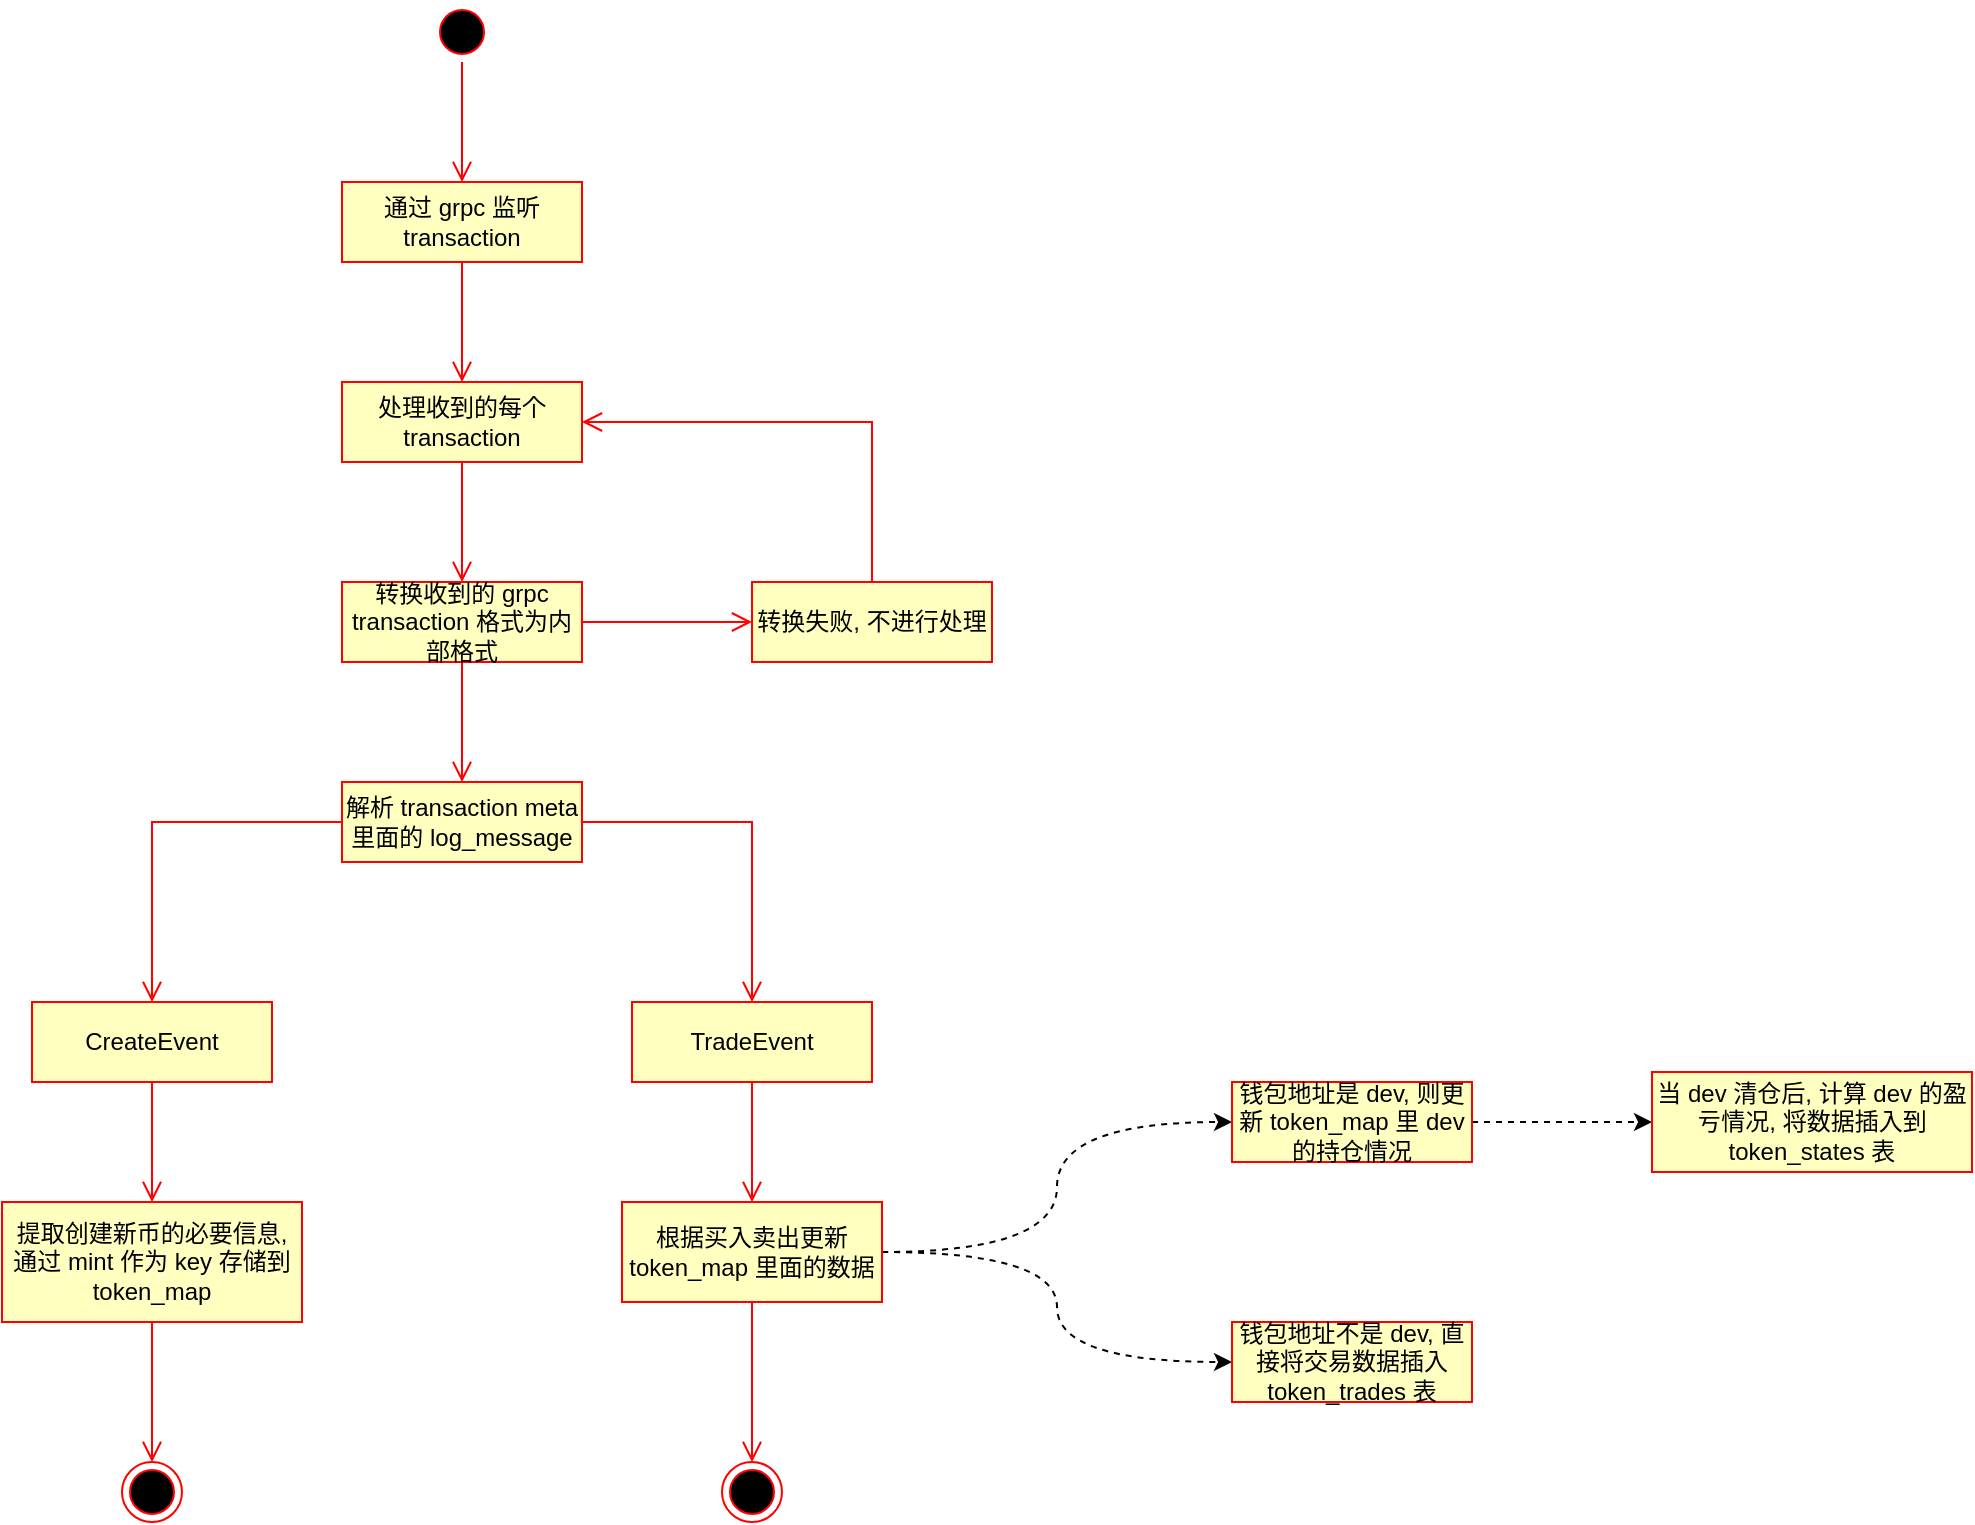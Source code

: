 <mxfile version="27.0.9" pages="2">
  <diagram name="狗庄数据采集" id="LTuNzPg7tZQp5kiITUL2">
    <mxGraphModel dx="1426" dy="859" grid="1" gridSize="10" guides="1" tooltips="1" connect="1" arrows="1" fold="1" page="1" pageScale="1" pageWidth="827" pageHeight="1169" math="0" shadow="0">
      <root>
        <mxCell id="0" />
        <mxCell id="1" parent="0" />
        <mxCell id="l86Yfs9dcGPEZyCX4KLZ-1" value="" style="ellipse;html=1;shape=startState;fillColor=#000000;strokeColor=#ff0000;" vertex="1" parent="1">
          <mxGeometry x="575" y="80" width="30" height="30" as="geometry" />
        </mxCell>
        <mxCell id="l86Yfs9dcGPEZyCX4KLZ-2" value="" style="edgeStyle=orthogonalEdgeStyle;html=1;verticalAlign=bottom;endArrow=open;endSize=8;strokeColor=#ff0000;rounded=0;" edge="1" source="l86Yfs9dcGPEZyCX4KLZ-1" parent="1">
          <mxGeometry relative="1" as="geometry">
            <mxPoint x="590" y="170" as="targetPoint" />
          </mxGeometry>
        </mxCell>
        <mxCell id="l86Yfs9dcGPEZyCX4KLZ-3" value="通过 grpc 监听 transaction" style="rounded=0;whiteSpace=wrap;html=1;arcSize=40;fontColor=#000000;fillColor=#ffffc0;strokeColor=#ff0000;" vertex="1" parent="1">
          <mxGeometry x="530" y="170" width="120" height="40" as="geometry" />
        </mxCell>
        <mxCell id="l86Yfs9dcGPEZyCX4KLZ-4" value="" style="edgeStyle=orthogonalEdgeStyle;html=1;verticalAlign=bottom;endArrow=open;endSize=8;strokeColor=#ff0000;rounded=0;" edge="1" source="l86Yfs9dcGPEZyCX4KLZ-3" parent="1">
          <mxGeometry relative="1" as="geometry">
            <mxPoint x="590" y="270" as="targetPoint" />
          </mxGeometry>
        </mxCell>
        <mxCell id="l86Yfs9dcGPEZyCX4KLZ-5" value="处理收到的每个 transaction" style="rounded=0;whiteSpace=wrap;html=1;arcSize=40;fontColor=#000000;fillColor=#ffffc0;strokeColor=#ff0000;" vertex="1" parent="1">
          <mxGeometry x="530" y="270" width="120" height="40" as="geometry" />
        </mxCell>
        <mxCell id="l86Yfs9dcGPEZyCX4KLZ-6" value="" style="edgeStyle=orthogonalEdgeStyle;html=1;verticalAlign=bottom;endArrow=open;endSize=8;strokeColor=#ff0000;rounded=0;" edge="1" source="l86Yfs9dcGPEZyCX4KLZ-5" parent="1">
          <mxGeometry relative="1" as="geometry">
            <mxPoint x="590" y="370" as="targetPoint" />
          </mxGeometry>
        </mxCell>
        <mxCell id="l86Yfs9dcGPEZyCX4KLZ-14" value="" style="edgeStyle=orthogonalEdgeStyle;rounded=0;orthogonalLoop=1;jettySize=auto;html=1;strokeColor=#ff0000;align=center;verticalAlign=bottom;fontFamily=Helvetica;fontSize=11;fontColor=default;labelBackgroundColor=default;endArrow=open;endSize=8;" edge="1" parent="1" source="l86Yfs9dcGPEZyCX4KLZ-7" target="l86Yfs9dcGPEZyCX4KLZ-11">
          <mxGeometry relative="1" as="geometry" />
        </mxCell>
        <mxCell id="l86Yfs9dcGPEZyCX4KLZ-17" value="" style="edgeStyle=orthogonalEdgeStyle;rounded=0;orthogonalLoop=1;jettySize=auto;html=1;strokeColor=#ff0000;align=center;verticalAlign=bottom;fontFamily=Helvetica;fontSize=11;fontColor=default;labelBackgroundColor=default;endArrow=open;endSize=8;" edge="1" parent="1" source="l86Yfs9dcGPEZyCX4KLZ-7" target="l86Yfs9dcGPEZyCX4KLZ-15">
          <mxGeometry relative="1" as="geometry" />
        </mxCell>
        <mxCell id="l86Yfs9dcGPEZyCX4KLZ-7" value="转换收到的 grpc transaction 格式为内部格式" style="rounded=0;whiteSpace=wrap;html=1;arcSize=40;fontColor=#000000;fillColor=#ffffc0;strokeColor=#ff0000;" vertex="1" parent="1">
          <mxGeometry x="530" y="370" width="120" height="40" as="geometry" />
        </mxCell>
        <mxCell id="l86Yfs9dcGPEZyCX4KLZ-11" value="转换失败, 不进行处理" style="rounded=0;whiteSpace=wrap;html=1;arcSize=40;fontColor=#000000;fillColor=#ffffc0;strokeColor=#ff0000;" vertex="1" parent="1">
          <mxGeometry x="735" y="370" width="120" height="40" as="geometry" />
        </mxCell>
        <mxCell id="l86Yfs9dcGPEZyCX4KLZ-12" value="" style="edgeStyle=orthogonalEdgeStyle;html=1;verticalAlign=bottom;endArrow=open;endSize=8;strokeColor=#ff0000;rounded=0;entryX=1;entryY=0.5;entryDx=0;entryDy=0;" edge="1" source="l86Yfs9dcGPEZyCX4KLZ-11" parent="1" target="l86Yfs9dcGPEZyCX4KLZ-5">
          <mxGeometry relative="1" as="geometry">
            <mxPoint x="795" y="470" as="targetPoint" />
            <Array as="points">
              <mxPoint x="795" y="290" />
            </Array>
          </mxGeometry>
        </mxCell>
        <mxCell id="l86Yfs9dcGPEZyCX4KLZ-24" style="edgeStyle=orthogonalEdgeStyle;rounded=0;orthogonalLoop=1;jettySize=auto;html=1;entryX=0.5;entryY=0;entryDx=0;entryDy=0;strokeColor=#ff0000;align=center;verticalAlign=bottom;fontFamily=Helvetica;fontSize=11;fontColor=default;labelBackgroundColor=default;endArrow=open;endSize=8;" edge="1" parent="1" source="l86Yfs9dcGPEZyCX4KLZ-15" target="l86Yfs9dcGPEZyCX4KLZ-22">
          <mxGeometry relative="1" as="geometry" />
        </mxCell>
        <mxCell id="l86Yfs9dcGPEZyCX4KLZ-15" value="解析 transaction meta 里面的 log_message" style="rounded=0;whiteSpace=wrap;html=1;arcSize=40;fontColor=#000000;fillColor=#ffffc0;strokeColor=#ff0000;" vertex="1" parent="1">
          <mxGeometry x="530" y="470" width="120" height="40" as="geometry" />
        </mxCell>
        <mxCell id="l86Yfs9dcGPEZyCX4KLZ-16" value="" style="edgeStyle=orthogonalEdgeStyle;html=1;verticalAlign=bottom;endArrow=open;endSize=8;strokeColor=#ff0000;rounded=0;entryX=0.5;entryY=0;entryDx=0;entryDy=0;" edge="1" source="l86Yfs9dcGPEZyCX4KLZ-15" parent="1" target="l86Yfs9dcGPEZyCX4KLZ-20">
          <mxGeometry relative="1" as="geometry">
            <mxPoint x="590" y="570" as="targetPoint" />
          </mxGeometry>
        </mxCell>
        <mxCell id="l86Yfs9dcGPEZyCX4KLZ-20" value="TradeEvent" style="rounded=0;whiteSpace=wrap;html=1;arcSize=40;fontColor=#000000;fillColor=#ffffc0;strokeColor=#ff0000;" vertex="1" parent="1">
          <mxGeometry x="675" y="580" width="120" height="40" as="geometry" />
        </mxCell>
        <mxCell id="l86Yfs9dcGPEZyCX4KLZ-21" value="" style="edgeStyle=orthogonalEdgeStyle;html=1;verticalAlign=bottom;endArrow=open;endSize=8;strokeColor=#ff0000;rounded=0;" edge="1" source="l86Yfs9dcGPEZyCX4KLZ-20" parent="1">
          <mxGeometry relative="1" as="geometry">
            <mxPoint x="735" y="680" as="targetPoint" />
          </mxGeometry>
        </mxCell>
        <mxCell id="l86Yfs9dcGPEZyCX4KLZ-22" value="CreateEvent" style="rounded=0;whiteSpace=wrap;html=1;arcSize=40;fontColor=#000000;fillColor=#ffffc0;strokeColor=#ff0000;" vertex="1" parent="1">
          <mxGeometry x="375" y="580" width="120" height="40" as="geometry" />
        </mxCell>
        <mxCell id="l86Yfs9dcGPEZyCX4KLZ-23" value="" style="edgeStyle=orthogonalEdgeStyle;html=1;verticalAlign=bottom;endArrow=open;endSize=8;strokeColor=#ff0000;rounded=0;" edge="1" source="l86Yfs9dcGPEZyCX4KLZ-22" parent="1">
          <mxGeometry relative="1" as="geometry">
            <mxPoint x="435" y="680" as="targetPoint" />
          </mxGeometry>
        </mxCell>
        <mxCell id="l86Yfs9dcGPEZyCX4KLZ-25" value="提取创建新币的必要信息, 通过 mint 作为 key 存储到 token_map" style="rounded=0;whiteSpace=wrap;html=1;arcSize=40;fontColor=#000000;fillColor=#ffffc0;strokeColor=#ff0000;" vertex="1" parent="1">
          <mxGeometry x="360" y="680" width="150" height="60" as="geometry" />
        </mxCell>
        <mxCell id="l86Yfs9dcGPEZyCX4KLZ-26" value="" style="edgeStyle=orthogonalEdgeStyle;html=1;verticalAlign=bottom;endArrow=open;endSize=8;strokeColor=#ff0000;rounded=0;" edge="1" source="l86Yfs9dcGPEZyCX4KLZ-25" parent="1">
          <mxGeometry relative="1" as="geometry">
            <mxPoint x="435" y="810" as="targetPoint" />
          </mxGeometry>
        </mxCell>
        <mxCell id="l86Yfs9dcGPEZyCX4KLZ-37" style="edgeStyle=orthogonalEdgeStyle;rounded=0;orthogonalLoop=1;jettySize=auto;html=1;entryX=0;entryY=0.5;entryDx=0;entryDy=0;dashed=1;curved=1;" edge="1" parent="1" source="l86Yfs9dcGPEZyCX4KLZ-27" target="l86Yfs9dcGPEZyCX4KLZ-33">
          <mxGeometry relative="1" as="geometry" />
        </mxCell>
        <mxCell id="l86Yfs9dcGPEZyCX4KLZ-38" style="edgeStyle=orthogonalEdgeStyle;rounded=0;orthogonalLoop=1;jettySize=auto;html=1;entryX=0;entryY=0.5;entryDx=0;entryDy=0;dashed=1;curved=1;" edge="1" parent="1" source="l86Yfs9dcGPEZyCX4KLZ-27" target="l86Yfs9dcGPEZyCX4KLZ-35">
          <mxGeometry relative="1" as="geometry" />
        </mxCell>
        <mxCell id="l86Yfs9dcGPEZyCX4KLZ-27" value="根据买入卖出更新 token_map 里面的数据" style="rounded=0;whiteSpace=wrap;html=1;arcSize=40;fontColor=#000000;fillColor=#ffffc0;strokeColor=#ff0000;" vertex="1" parent="1">
          <mxGeometry x="670" y="680" width="130" height="50" as="geometry" />
        </mxCell>
        <mxCell id="l86Yfs9dcGPEZyCX4KLZ-28" value="" style="edgeStyle=orthogonalEdgeStyle;html=1;verticalAlign=bottom;endArrow=open;endSize=8;strokeColor=#ff0000;rounded=0;" edge="1" source="l86Yfs9dcGPEZyCX4KLZ-27" parent="1">
          <mxGeometry relative="1" as="geometry">
            <mxPoint x="735" y="810" as="targetPoint" />
          </mxGeometry>
        </mxCell>
        <mxCell id="l86Yfs9dcGPEZyCX4KLZ-41" value="" style="edgeStyle=orthogonalEdgeStyle;rounded=0;orthogonalLoop=1;jettySize=auto;html=1;dashed=1;" edge="1" parent="1" source="l86Yfs9dcGPEZyCX4KLZ-33" target="l86Yfs9dcGPEZyCX4KLZ-39">
          <mxGeometry relative="1" as="geometry" />
        </mxCell>
        <mxCell id="l86Yfs9dcGPEZyCX4KLZ-33" value="钱包地址是 dev, 则更新 token_map 里 dev 的持仓情况" style="rounded=0;whiteSpace=wrap;html=1;arcSize=40;fontColor=#000000;fillColor=#ffffc0;strokeColor=#ff0000;" vertex="1" parent="1">
          <mxGeometry x="975" y="620" width="120" height="40" as="geometry" />
        </mxCell>
        <mxCell id="l86Yfs9dcGPEZyCX4KLZ-35" value="钱包地址不是 dev, 直接将交易数据插入 token_trades 表" style="rounded=0;whiteSpace=wrap;html=1;arcSize=40;fontColor=#000000;fillColor=#ffffc0;strokeColor=#ff0000;" vertex="1" parent="1">
          <mxGeometry x="975" y="740" width="120" height="40" as="geometry" />
        </mxCell>
        <mxCell id="l86Yfs9dcGPEZyCX4KLZ-39" value="当 dev 清仓后, 计算 dev 的盈亏情况, 将数据插入到 token_states 表" style="rounded=0;whiteSpace=wrap;html=1;arcSize=40;fontColor=#000000;fillColor=#ffffc0;strokeColor=#ff0000;" vertex="1" parent="1">
          <mxGeometry x="1185" y="615" width="160" height="50" as="geometry" />
        </mxCell>
        <mxCell id="l86Yfs9dcGPEZyCX4KLZ-42" value="" style="ellipse;html=1;shape=endState;fillColor=#000000;strokeColor=#ff0000;" vertex="1" parent="1">
          <mxGeometry x="420" y="810" width="30" height="30" as="geometry" />
        </mxCell>
        <mxCell id="l86Yfs9dcGPEZyCX4KLZ-43" value="" style="ellipse;html=1;shape=endState;fillColor=#000000;strokeColor=#ff0000;" vertex="1" parent="1">
          <mxGeometry x="720" y="810" width="30" height="30" as="geometry" />
        </mxCell>
      </root>
    </mxGraphModel>
  </diagram>
  <diagram id="rs-Rj7AtTw8I45iOaWZi" name="pump打新">
    <mxGraphModel dx="2253" dy="859" grid="1" gridSize="10" guides="1" tooltips="1" connect="1" arrows="1" fold="1" page="1" pageScale="1" pageWidth="827" pageHeight="1169" math="0" shadow="0">
      <root>
        <mxCell id="0" />
        <mxCell id="1" parent="0" />
        <mxCell id="waCVOQTF6RfbhqlAMwGc-1" value="" style="ellipse;html=1;shape=startState;fillColor=#000000;strokeColor=#ff0000;" vertex="1" parent="1">
          <mxGeometry x="260" y="130" width="30" height="30" as="geometry" />
        </mxCell>
        <mxCell id="waCVOQTF6RfbhqlAMwGc-2" value="" style="edgeStyle=orthogonalEdgeStyle;html=1;verticalAlign=bottom;endArrow=open;endSize=8;strokeColor=#ff0000;rounded=0;" edge="1" source="waCVOQTF6RfbhqlAMwGc-1" parent="1">
          <mxGeometry relative="1" as="geometry">
            <mxPoint x="275" y="220" as="targetPoint" />
          </mxGeometry>
        </mxCell>
        <mxCell id="waCVOQTF6RfbhqlAMwGc-3" value="订阅 jito shredstream" style="rounded=0;whiteSpace=wrap;html=1;arcSize=40;fontColor=#000000;fillColor=#ffffc0;strokeColor=#ff0000;" vertex="1" parent="1">
          <mxGeometry x="215" y="220" width="120" height="40" as="geometry" />
        </mxCell>
        <mxCell id="waCVOQTF6RfbhqlAMwGc-4" value="" style="edgeStyle=orthogonalEdgeStyle;html=1;verticalAlign=bottom;endArrow=open;endSize=8;strokeColor=#ff0000;rounded=0;" edge="1" source="waCVOQTF6RfbhqlAMwGc-3" parent="1">
          <mxGeometry relative="1" as="geometry">
            <mxPoint x="275" y="320" as="targetPoint" />
          </mxGeometry>
        </mxCell>
        <mxCell id="waCVOQTF6RfbhqlAMwGc-5" value="将 entries 里面的所有 transaction 都取出来" style="rounded=0;whiteSpace=wrap;html=1;arcSize=40;fontColor=#000000;fillColor=#ffffc0;strokeColor=#ff0000;" vertex="1" parent="1">
          <mxGeometry x="215" y="320" width="120" height="40" as="geometry" />
        </mxCell>
        <mxCell id="waCVOQTF6RfbhqlAMwGc-6" value="" style="edgeStyle=orthogonalEdgeStyle;html=1;verticalAlign=bottom;endArrow=open;endSize=8;strokeColor=#ff0000;rounded=0;" edge="1" source="waCVOQTF6RfbhqlAMwGc-5" parent="1">
          <mxGeometry relative="1" as="geometry">
            <mxPoint x="275" y="420" as="targetPoint" />
          </mxGeometry>
        </mxCell>
        <mxCell id="waCVOQTF6RfbhqlAMwGc-7" value="将 transaction 进行分片, 每 800 个 transaction 用一个线程处理" style="rounded=0;whiteSpace=wrap;html=1;arcSize=40;fontColor=#000000;fillColor=#ffffc0;strokeColor=#ff0000;" vertex="1" parent="1">
          <mxGeometry x="202.5" y="420" width="145" height="50" as="geometry" />
        </mxCell>
        <mxCell id="waCVOQTF6RfbhqlAMwGc-8" value="" style="edgeStyle=orthogonalEdgeStyle;html=1;verticalAlign=bottom;endArrow=open;endSize=8;strokeColor=#ff0000;rounded=0;" edge="1" source="waCVOQTF6RfbhqlAMwGc-7" parent="1">
          <mxGeometry relative="1" as="geometry">
            <mxPoint x="275" y="520" as="targetPoint" />
          </mxGeometry>
        </mxCell>
        <mxCell id="waCVOQTF6RfbhqlAMwGc-9" value="解析 pump 交易指令并构建内部数据结构" style="rounded=0;whiteSpace=wrap;html=1;arcSize=40;fontColor=#000000;fillColor=#ffffc0;strokeColor=#ff0000;" vertex="1" parent="1">
          <mxGeometry x="215" y="520" width="120" height="40" as="geometry" />
        </mxCell>
        <mxCell id="waCVOQTF6RfbhqlAMwGc-10" value="" style="edgeStyle=orthogonalEdgeStyle;html=1;verticalAlign=bottom;endArrow=open;endSize=8;strokeColor=#ff0000;rounded=0;" edge="1" source="waCVOQTF6RfbhqlAMwGc-9" parent="1">
          <mxGeometry relative="1" as="geometry">
            <mxPoint x="275" y="620" as="targetPoint" />
          </mxGeometry>
        </mxCell>
        <mxCell id="waCVOQTF6RfbhqlAMwGc-11" value="黑名单过滤" style="rounded=0;whiteSpace=wrap;html=1;arcSize=40;fontColor=#000000;fillColor=#ffffc0;strokeColor=#ff0000;" vertex="1" parent="1">
          <mxGeometry x="215" y="620" width="120" height="40" as="geometry" />
        </mxCell>
        <mxCell id="waCVOQTF6RfbhqlAMwGc-12" value="" style="edgeStyle=orthogonalEdgeStyle;html=1;verticalAlign=bottom;endArrow=open;endSize=8;strokeColor=#ff0000;rounded=0;" edge="1" source="waCVOQTF6RfbhqlAMwGc-11" parent="1">
          <mxGeometry relative="1" as="geometry">
            <mxPoint x="275" y="720" as="targetPoint" />
          </mxGeometry>
        </mxCell>
        <mxCell id="waCVOQTF6RfbhqlAMwGc-13" value="白名单过滤" style="rounded=0;whiteSpace=wrap;html=1;arcSize=40;fontColor=#000000;fillColor=#ffffc0;strokeColor=#ff0000;" vertex="1" parent="1">
          <mxGeometry x="215" y="720" width="120" height="40" as="geometry" />
        </mxCell>
        <mxCell id="waCVOQTF6RfbhqlAMwGc-14" value="" style="edgeStyle=orthogonalEdgeStyle;html=1;verticalAlign=bottom;endArrow=open;endSize=8;strokeColor=#ff0000;rounded=0;" edge="1" source="waCVOQTF6RfbhqlAMwGc-13" parent="1">
          <mxGeometry relative="1" as="geometry">
            <mxPoint x="275" y="820" as="targetPoint" />
          </mxGeometry>
        </mxCell>
        <mxCell id="waCVOQTF6RfbhqlAMwGc-36" value="" style="edgeStyle=orthogonalEdgeStyle;rounded=0;orthogonalLoop=1;jettySize=auto;html=1;dashed=1;" edge="1" parent="1" source="waCVOQTF6RfbhqlAMwGc-15" target="waCVOQTF6RfbhqlAMwGc-35">
          <mxGeometry relative="1" as="geometry" />
        </mxCell>
        <mxCell id="waCVOQTF6RfbhqlAMwGc-15" value="校验 dev 的买入 sol 是否在规定范围内" style="rounded=0;whiteSpace=wrap;html=1;arcSize=40;fontColor=#000000;fillColor=#ffffc0;strokeColor=#ff0000;" vertex="1" parent="1">
          <mxGeometry x="215" y="820" width="120" height="40" as="geometry" />
        </mxCell>
        <mxCell id="waCVOQTF6RfbhqlAMwGc-16" value="" style="edgeStyle=orthogonalEdgeStyle;html=1;verticalAlign=bottom;endArrow=open;endSize=8;strokeColor=#ff0000;rounded=0;" edge="1" source="waCVOQTF6RfbhqlAMwGc-15" parent="1">
          <mxGeometry relative="1" as="geometry">
            <mxPoint x="275" y="920" as="targetPoint" />
          </mxGeometry>
        </mxCell>
        <mxCell id="waCVOQTF6RfbhqlAMwGc-17" value="发起买入" style="rounded=0;whiteSpace=wrap;html=1;arcSize=40;fontColor=#000000;fillColor=#ffffc0;strokeColor=#ff0000;" vertex="1" parent="1">
          <mxGeometry x="215" y="920" width="120" height="40" as="geometry" />
        </mxCell>
        <mxCell id="waCVOQTF6RfbhqlAMwGc-18" value="" style="edgeStyle=orthogonalEdgeStyle;html=1;verticalAlign=bottom;endArrow=open;endSize=8;strokeColor=#ff0000;rounded=0;" edge="1" source="waCVOQTF6RfbhqlAMwGc-17" parent="1">
          <mxGeometry relative="1" as="geometry">
            <mxPoint x="275" y="1020" as="targetPoint" />
          </mxGeometry>
        </mxCell>
        <mxCell id="waCVOQTF6RfbhqlAMwGc-26" value="" style="edgeStyle=orthogonalEdgeStyle;rounded=0;orthogonalLoop=1;jettySize=auto;html=1;dashed=1;" edge="1" parent="1" source="waCVOQTF6RfbhqlAMwGc-19" target="waCVOQTF6RfbhqlAMwGc-25">
          <mxGeometry relative="1" as="geometry" />
        </mxCell>
        <mxCell id="waCVOQTF6RfbhqlAMwGc-19" value="等待 1.5 秒, 查询 token 账户是否买入成功" style="rounded=0;whiteSpace=wrap;html=1;arcSize=40;fontColor=#000000;fillColor=#ffffc0;strokeColor=#ff0000;" vertex="1" parent="1">
          <mxGeometry x="213" y="1020" width="125" height="40" as="geometry" />
        </mxCell>
        <mxCell id="waCVOQTF6RfbhqlAMwGc-20" value="" style="edgeStyle=orthogonalEdgeStyle;html=1;verticalAlign=bottom;endArrow=open;endSize=8;strokeColor=#ff0000;rounded=0;" edge="1" source="waCVOQTF6RfbhqlAMwGc-19" parent="1">
          <mxGeometry relative="1" as="geometry">
            <mxPoint x="275" y="1120" as="targetPoint" />
          </mxGeometry>
        </mxCell>
        <mxCell id="waCVOQTF6RfbhqlAMwGc-21" value="买入成功后插入 token_state 到 TOKEN_TABLE 里面" style="rounded=0;whiteSpace=wrap;html=1;arcSize=40;fontColor=#000000;fillColor=#ffffc0;strokeColor=#ff0000;" vertex="1" parent="1">
          <mxGeometry x="213" y="1120" width="125" height="50" as="geometry" />
        </mxCell>
        <mxCell id="waCVOQTF6RfbhqlAMwGc-22" value="" style="edgeStyle=orthogonalEdgeStyle;html=1;verticalAlign=bottom;endArrow=open;endSize=8;strokeColor=#ff0000;rounded=0;" edge="1" source="waCVOQTF6RfbhqlAMwGc-21" parent="1">
          <mxGeometry relative="1" as="geometry">
            <mxPoint x="275" y="1220" as="targetPoint" />
          </mxGeometry>
        </mxCell>
        <mxCell id="waCVOQTF6RfbhqlAMwGc-23" value="开启新线程启动 3.5 秒止损" style="rounded=0;whiteSpace=wrap;html=1;arcSize=40;fontColor=#000000;fillColor=#ffffc0;strokeColor=#ff0000;" vertex="1" parent="1">
          <mxGeometry x="215" y="1220" width="120" height="40" as="geometry" />
        </mxCell>
        <mxCell id="waCVOQTF6RfbhqlAMwGc-24" value="" style="edgeStyle=orthogonalEdgeStyle;html=1;verticalAlign=bottom;endArrow=open;endSize=8;strokeColor=#ff0000;rounded=0;" edge="1" source="waCVOQTF6RfbhqlAMwGc-23" parent="1">
          <mxGeometry relative="1" as="geometry">
            <mxPoint x="275" y="1320" as="targetPoint" />
          </mxGeometry>
        </mxCell>
        <mxCell id="waCVOQTF6RfbhqlAMwGc-38" style="edgeStyle=orthogonalEdgeStyle;rounded=0;orthogonalLoop=1;jettySize=auto;html=1;entryX=0;entryY=0.5;entryDx=0;entryDy=0;dashed=1;" edge="1" parent="1" source="waCVOQTF6RfbhqlAMwGc-25" target="waCVOQTF6RfbhqlAMwGc-9">
          <mxGeometry relative="1" as="geometry">
            <Array as="points">
              <mxPoint x="-120" y="1040" />
              <mxPoint x="-120" y="540" />
            </Array>
          </mxGeometry>
        </mxCell>
        <mxCell id="waCVOQTF6RfbhqlAMwGc-25" value="token 账户余额 &amp;lt;= 0, 继续处理下一个 tx" style="rounded=0;whiteSpace=wrap;html=1;arcSize=40;fontColor=#000000;fillColor=#ffffc0;strokeColor=#ff0000;" vertex="1" parent="1">
          <mxGeometry x="15" y="1020" width="120" height="40" as="geometry" />
        </mxCell>
        <mxCell id="waCVOQTF6RfbhqlAMwGc-32" value="" style="edgeStyle=orthogonalEdgeStyle;rounded=0;orthogonalLoop=1;jettySize=auto;html=1;dashed=1;" edge="1" parent="1" source="waCVOQTF6RfbhqlAMwGc-28" target="waCVOQTF6RfbhqlAMwGc-31">
          <mxGeometry relative="1" as="geometry" />
        </mxCell>
        <mxCell id="waCVOQTF6RfbhqlAMwGc-28" value="3.5 秒后涨幅小于 0.2, 直接卖出" style="rounded=0;whiteSpace=wrap;html=1;arcSize=40;fontColor=#000000;fillColor=#ffffc0;strokeColor=#ff0000;" vertex="1" parent="1">
          <mxGeometry x="215" y="1320" width="120" height="40" as="geometry" />
        </mxCell>
        <mxCell id="waCVOQTF6RfbhqlAMwGc-29" value="" style="edgeStyle=orthogonalEdgeStyle;html=1;verticalAlign=bottom;endArrow=open;endSize=8;strokeColor=#ff0000;rounded=0;" edge="1" source="waCVOQTF6RfbhqlAMwGc-28" parent="1">
          <mxGeometry relative="1" as="geometry">
            <mxPoint x="275" y="1420" as="targetPoint" />
          </mxGeometry>
        </mxCell>
        <mxCell id="waCVOQTF6RfbhqlAMwGc-30" value="" style="ellipse;html=1;shape=endState;fillColor=#000000;strokeColor=#ff0000;" vertex="1" parent="1">
          <mxGeometry x="260" y="1420" width="30" height="30" as="geometry" />
        </mxCell>
        <mxCell id="waCVOQTF6RfbhqlAMwGc-34" value="" style="edgeStyle=orthogonalEdgeStyle;rounded=0;orthogonalLoop=1;jettySize=auto;html=1;dashed=1;" edge="1" parent="1" source="waCVOQTF6RfbhqlAMwGc-31" target="waCVOQTF6RfbhqlAMwGc-33">
          <mxGeometry relative="1" as="geometry" />
        </mxCell>
        <mxCell id="waCVOQTF6RfbhqlAMwGc-31" value="3.5 秒后涨幅大于 0.2, 不卖, 等待 grpc 监听任务处理" style="rounded=0;whiteSpace=wrap;html=1;arcSize=40;fontColor=#000000;fillColor=#ffffc0;strokeColor=#ff0000;" vertex="1" parent="1">
          <mxGeometry x="15" y="1320" width="120" height="40" as="geometry" />
        </mxCell>
        <mxCell id="waCVOQTF6RfbhqlAMwGc-33" value="" style="ellipse;html=1;shape=endState;fillColor=#000000;strokeColor=#ff0000;" vertex="1" parent="1">
          <mxGeometry x="-130" y="1325" width="30" height="30" as="geometry" />
        </mxCell>
        <mxCell id="waCVOQTF6RfbhqlAMwGc-37" style="edgeStyle=orthogonalEdgeStyle;rounded=0;orthogonalLoop=1;jettySize=auto;html=1;entryX=0;entryY=0.5;entryDx=0;entryDy=0;dashed=1;" edge="1" parent="1" source="waCVOQTF6RfbhqlAMwGc-35" target="waCVOQTF6RfbhqlAMwGc-9">
          <mxGeometry relative="1" as="geometry">
            <Array as="points">
              <mxPoint x="75" y="540" />
            </Array>
          </mxGeometry>
        </mxCell>
        <mxCell id="waCVOQTF6RfbhqlAMwGc-35" value="否, 继续处理下一个 tx" style="rounded=0;whiteSpace=wrap;html=1;arcSize=40;fontColor=#000000;fillColor=#ffffc0;strokeColor=#ff0000;" vertex="1" parent="1">
          <mxGeometry x="15" y="820" width="120" height="40" as="geometry" />
        </mxCell>
        <mxCell id="hRI3woLZ8VqxKS-DqHl5-1" value="" style="ellipse;html=1;shape=startState;fillColor=#000000;strokeColor=#ff0000;" vertex="1" parent="1">
          <mxGeometry x="710" y="130" width="30" height="30" as="geometry" />
        </mxCell>
        <mxCell id="hRI3woLZ8VqxKS-DqHl5-2" value="" style="edgeStyle=orthogonalEdgeStyle;html=1;verticalAlign=bottom;endArrow=open;endSize=8;strokeColor=#ff0000;rounded=0;" edge="1" parent="1" source="hRI3woLZ8VqxKS-DqHl5-1">
          <mxGeometry relative="1" as="geometry">
            <mxPoint x="725" y="220" as="targetPoint" />
          </mxGeometry>
        </mxCell>
        <mxCell id="hRI3woLZ8VqxKS-DqHl5-3" value="通过 grpc 监听 transaction" style="rounded=0;whiteSpace=wrap;html=1;arcSize=40;fontColor=#000000;fillColor=#ffffc0;strokeColor=#ff0000;" vertex="1" parent="1">
          <mxGeometry x="665" y="220" width="120" height="40" as="geometry" />
        </mxCell>
        <mxCell id="hRI3woLZ8VqxKS-DqHl5-4" value="" style="edgeStyle=orthogonalEdgeStyle;html=1;verticalAlign=bottom;endArrow=open;endSize=8;strokeColor=#ff0000;rounded=0;" edge="1" parent="1" source="hRI3woLZ8VqxKS-DqHl5-3">
          <mxGeometry relative="1" as="geometry">
            <mxPoint x="725" y="320" as="targetPoint" />
          </mxGeometry>
        </mxCell>
        <mxCell id="hRI3woLZ8VqxKS-DqHl5-5" value="处理收到的每个 transaction" style="rounded=0;whiteSpace=wrap;html=1;arcSize=40;fontColor=#000000;fillColor=#ffffc0;strokeColor=#ff0000;" vertex="1" parent="1">
          <mxGeometry x="665" y="320" width="120" height="40" as="geometry" />
        </mxCell>
        <mxCell id="hRI3woLZ8VqxKS-DqHl5-6" value="" style="edgeStyle=orthogonalEdgeStyle;html=1;verticalAlign=bottom;endArrow=open;endSize=8;strokeColor=#ff0000;rounded=0;" edge="1" parent="1" source="hRI3woLZ8VqxKS-DqHl5-5">
          <mxGeometry relative="1" as="geometry">
            <mxPoint x="725" y="420" as="targetPoint" />
          </mxGeometry>
        </mxCell>
        <mxCell id="hRI3woLZ8VqxKS-DqHl5-7" value="" style="edgeStyle=orthogonalEdgeStyle;rounded=0;orthogonalLoop=1;jettySize=auto;html=1;strokeColor=default;align=center;verticalAlign=middle;fontFamily=Helvetica;fontSize=11;fontColor=default;labelBackgroundColor=default;endArrow=classic;endSize=8;dashed=1;" edge="1" parent="1" source="hRI3woLZ8VqxKS-DqHl5-9" target="hRI3woLZ8VqxKS-DqHl5-10">
          <mxGeometry relative="1" as="geometry" />
        </mxCell>
        <mxCell id="hRI3woLZ8VqxKS-DqHl5-8" value="" style="edgeStyle=orthogonalEdgeStyle;rounded=0;orthogonalLoop=1;jettySize=auto;html=1;strokeColor=#ff0000;align=center;verticalAlign=bottom;fontFamily=Helvetica;fontSize=11;fontColor=default;labelBackgroundColor=default;endArrow=open;endSize=8;" edge="1" parent="1" source="hRI3woLZ8VqxKS-DqHl5-9" target="hRI3woLZ8VqxKS-DqHl5-13">
          <mxGeometry relative="1" as="geometry" />
        </mxCell>
        <mxCell id="hRI3woLZ8VqxKS-DqHl5-9" value="转换收到的 grpc transaction 格式为内部格式" style="rounded=0;whiteSpace=wrap;html=1;arcSize=40;fontColor=#000000;fillColor=#ffffc0;strokeColor=#ff0000;" vertex="1" parent="1">
          <mxGeometry x="665" y="420" width="120" height="40" as="geometry" />
        </mxCell>
        <mxCell id="hRI3woLZ8VqxKS-DqHl5-10" value="转换失败, 不进行处理" style="rounded=0;whiteSpace=wrap;html=1;arcSize=40;fontColor=#000000;fillColor=#ffffc0;strokeColor=#ff0000;" vertex="1" parent="1">
          <mxGeometry x="870" y="420" width="120" height="40" as="geometry" />
        </mxCell>
        <mxCell id="hRI3woLZ8VqxKS-DqHl5-11" value="" style="edgeStyle=orthogonalEdgeStyle;html=1;verticalAlign=middle;endArrow=classic;endSize=8;strokeColor=default;rounded=0;entryX=1;entryY=0.5;entryDx=0;entryDy=0;dashed=1;align=center;fontFamily=Helvetica;fontSize=11;fontColor=default;labelBackgroundColor=default;" edge="1" parent="1" source="hRI3woLZ8VqxKS-DqHl5-10" target="hRI3woLZ8VqxKS-DqHl5-5">
          <mxGeometry relative="1" as="geometry">
            <mxPoint x="930" y="520" as="targetPoint" />
            <Array as="points">
              <mxPoint x="930" y="340" />
            </Array>
          </mxGeometry>
        </mxCell>
        <mxCell id="hRI3woLZ8VqxKS-DqHl5-18" value="" style="edgeStyle=orthogonalEdgeStyle;rounded=0;orthogonalLoop=1;jettySize=auto;html=1;strokeColor=#ff0000;align=center;verticalAlign=bottom;fontFamily=Helvetica;fontSize=11;fontColor=default;labelBackgroundColor=default;endArrow=open;endSize=8;" edge="1" parent="1" source="hRI3woLZ8VqxKS-DqHl5-13" target="hRI3woLZ8VqxKS-DqHl5-17">
          <mxGeometry relative="1" as="geometry" />
        </mxCell>
        <mxCell id="hRI3woLZ8VqxKS-DqHl5-13" value="提取本次交易的账户地址" style="rounded=0;whiteSpace=wrap;html=1;arcSize=40;fontColor=#000000;fillColor=#ffffc0;strokeColor=#ff0000;" vertex="1" parent="1">
          <mxGeometry x="665" y="520" width="120" height="40" as="geometry" />
        </mxCell>
        <mxCell id="hRI3woLZ8VqxKS-DqHl5-20" value="" style="edgeStyle=orthogonalEdgeStyle;rounded=0;orthogonalLoop=1;jettySize=auto;html=1;dashed=1;strokeColor=default;align=center;verticalAlign=middle;fontFamily=Helvetica;fontSize=11;fontColor=default;labelBackgroundColor=default;endArrow=classic;endSize=8;" edge="1" parent="1" source="hRI3woLZ8VqxKS-DqHl5-17" target="hRI3woLZ8VqxKS-DqHl5-19">
          <mxGeometry relative="1" as="geometry" />
        </mxCell>
        <mxCell id="BoweecPnbR1rFbfkCR7B-2" value="" style="edgeStyle=orthogonalEdgeStyle;rounded=0;orthogonalLoop=1;jettySize=auto;html=1;strokeColor=#ff0000;align=center;verticalAlign=bottom;fontFamily=Helvetica;fontSize=11;fontColor=default;labelBackgroundColor=default;endArrow=open;endSize=8;" edge="1" parent="1" source="hRI3woLZ8VqxKS-DqHl5-17" target="BoweecPnbR1rFbfkCR7B-1">
          <mxGeometry relative="1" as="geometry" />
        </mxCell>
        <mxCell id="hRI3woLZ8VqxKS-DqHl5-17" value="找到 TOKEN_TABLE 里面匹配的 bonding_curve 地址" style="rounded=0;whiteSpace=wrap;html=1;arcSize=40;fontColor=#000000;fillColor=#ffffc0;strokeColor=#ff0000;" vertex="1" parent="1">
          <mxGeometry x="658" y="635" width="135" height="50" as="geometry" />
        </mxCell>
        <mxCell id="hRI3woLZ8VqxKS-DqHl5-21" style="edgeStyle=orthogonalEdgeStyle;rounded=0;orthogonalLoop=1;jettySize=auto;html=1;entryX=0;entryY=0.5;entryDx=0;entryDy=0;dashed=1;strokeColor=default;align=center;verticalAlign=middle;fontFamily=Helvetica;fontSize=11;fontColor=default;labelBackgroundColor=default;endArrow=classic;endSize=8;" edge="1" parent="1" source="hRI3woLZ8VqxKS-DqHl5-19" target="hRI3woLZ8VqxKS-DqHl5-5">
          <mxGeometry relative="1" as="geometry">
            <Array as="points">
              <mxPoint x="525" y="340" />
            </Array>
          </mxGeometry>
        </mxCell>
        <mxCell id="hRI3woLZ8VqxKS-DqHl5-19" value="没有找到, 继续处理下一个 tx" style="rounded=0;whiteSpace=wrap;html=1;arcSize=40;fontColor=#000000;fillColor=#ffffc0;strokeColor=#ff0000;" vertex="1" parent="1">
          <mxGeometry x="465" y="640" width="120" height="40" as="geometry" />
        </mxCell>
        <mxCell id="BoweecPnbR1rFbfkCR7B-4" value="" style="edgeStyle=orthogonalEdgeStyle;rounded=0;orthogonalLoop=1;jettySize=auto;html=1;strokeColor=#ff0000;align=center;verticalAlign=bottom;fontFamily=Helvetica;fontSize=11;fontColor=default;labelBackgroundColor=default;endArrow=open;endSize=8;" edge="1" parent="1" source="BoweecPnbR1rFbfkCR7B-1" target="BoweecPnbR1rFbfkCR7B-3">
          <mxGeometry relative="1" as="geometry" />
        </mxCell>
        <mxCell id="BoweecPnbR1rFbfkCR7B-1" value="解析 transaction meta 里面的 log_message" style="rounded=0;whiteSpace=wrap;html=1;arcSize=40;fontColor=#000000;fillColor=#ffffc0;strokeColor=#ff0000;" vertex="1" parent="1">
          <mxGeometry x="658" y="765" width="135" height="50" as="geometry" />
        </mxCell>
        <mxCell id="y82LG_Srtw2gCUIdmiLX-2" value="" style="edgeStyle=orthogonalEdgeStyle;rounded=0;orthogonalLoop=1;jettySize=auto;html=1;strokeColor=#ff0000;align=center;verticalAlign=bottom;fontFamily=Helvetica;fontSize=11;fontColor=default;labelBackgroundColor=default;endArrow=open;endSize=8;" edge="1" parent="1" source="BoweecPnbR1rFbfkCR7B-3" target="y82LG_Srtw2gCUIdmiLX-1">
          <mxGeometry relative="1" as="geometry" />
        </mxCell>
        <mxCell id="BoweecPnbR1rFbfkCR7B-3" value="解析 TradeEvent" style="rounded=0;whiteSpace=wrap;html=1;arcSize=40;fontColor=#000000;fillColor=#ffffc0;strokeColor=#ff0000;" vertex="1" parent="1">
          <mxGeometry x="658" y="895" width="135" height="50" as="geometry" />
        </mxCell>
        <mxCell id="y82LG_Srtw2gCUIdmiLX-4" value="" style="edgeStyle=orthogonalEdgeStyle;rounded=0;orthogonalLoop=1;jettySize=auto;html=1;strokeColor=#ff0000;align=center;verticalAlign=bottom;fontFamily=Helvetica;fontSize=11;fontColor=default;labelBackgroundColor=default;endArrow=open;endSize=8;" edge="1" parent="1" source="y82LG_Srtw2gCUIdmiLX-1" target="y82LG_Srtw2gCUIdmiLX-3">
          <mxGeometry relative="1" as="geometry" />
        </mxCell>
        <mxCell id="y82LG_Srtw2gCUIdmiLX-1" value="根据最新的 transaction 计算 mint 当前的价格" style="rounded=0;whiteSpace=wrap;html=1;arcSize=40;fontColor=#000000;fillColor=#ffffc0;strokeColor=#ff0000;" vertex="1" parent="1">
          <mxGeometry x="658" y="1025" width="135" height="50" as="geometry" />
        </mxCell>
        <mxCell id="y82LG_Srtw2gCUIdmiLX-6" value="" style="edgeStyle=orthogonalEdgeStyle;rounded=0;orthogonalLoop=1;jettySize=auto;html=1;strokeColor=#ff0000;align=center;verticalAlign=bottom;fontFamily=Helvetica;fontSize=11;fontColor=default;labelBackgroundColor=default;endArrow=open;endSize=8;" edge="1" parent="1" source="y82LG_Srtw2gCUIdmiLX-3" target="y82LG_Srtw2gCUIdmiLX-5">
          <mxGeometry relative="1" as="geometry" />
        </mxCell>
        <mxCell id="y82LG_Srtw2gCUIdmiLX-10" value="" style="edgeStyle=orthogonalEdgeStyle;rounded=0;orthogonalLoop=1;jettySize=auto;html=1;entryX=0;entryY=0.5;entryDx=0;entryDy=0;dashed=1;" edge="1" parent="1" source="y82LG_Srtw2gCUIdmiLX-3" target="y82LG_Srtw2gCUIdmiLX-9">
          <mxGeometry relative="1" as="geometry" />
        </mxCell>
        <mxCell id="y82LG_Srtw2gCUIdmiLX-3" value="更新价格, 触发止盈止损" style="rounded=0;whiteSpace=wrap;html=1;arcSize=40;fontColor=#000000;fillColor=#ffffc0;strokeColor=#ff0000;" vertex="1" parent="1">
          <mxGeometry x="658" y="1155" width="135" height="50" as="geometry" />
        </mxCell>
        <mxCell id="y82LG_Srtw2gCUIdmiLX-5" value="" style="ellipse;html=1;shape=endState;fillColor=#000000;strokeColor=#ff0000;" vertex="1" parent="1">
          <mxGeometry x="710.5" y="1270" width="30" height="30" as="geometry" />
        </mxCell>
        <mxCell id="y82LG_Srtw2gCUIdmiLX-7" value="&lt;b&gt;&lt;font style=&quot;font-size: 19px;&quot;&gt;shredstream 监听新币创建买入流程&lt;/font&gt;&lt;/b&gt;" style="text;html=1;align=center;verticalAlign=middle;resizable=0;points=[];autosize=1;strokeColor=none;fillColor=none;" vertex="1" parent="1">
          <mxGeometry x="120" y="70" width="330" height="40" as="geometry" />
        </mxCell>
        <mxCell id="y82LG_Srtw2gCUIdmiLX-8" value="&lt;b&gt;&lt;font style=&quot;font-size: 19px;&quot;&gt;grpc 监听新币价格卖出流程&lt;/font&gt;&lt;/b&gt;" style="text;html=1;align=center;verticalAlign=middle;resizable=0;points=[];autosize=1;strokeColor=none;fillColor=none;" vertex="1" parent="1">
          <mxGeometry x="595" y="70" width="260" height="40" as="geometry" />
        </mxCell>
        <mxCell id="y82LG_Srtw2gCUIdmiLX-12" value="" style="edgeStyle=orthogonalEdgeStyle;rounded=0;orthogonalLoop=1;jettySize=auto;html=1;strokeColor=#ff0000;align=center;verticalAlign=bottom;fontFamily=Helvetica;fontSize=11;fontColor=default;labelBackgroundColor=default;endArrow=open;endSize=8;" edge="1" parent="1" source="y82LG_Srtw2gCUIdmiLX-9" target="y82LG_Srtw2gCUIdmiLX-11">
          <mxGeometry relative="1" as="geometry" />
        </mxCell>
        <mxCell id="y82LG_Srtw2gCUIdmiLX-9" value="更新 TOKEN_TABLE 里 token_state 的当前价格和最高价格" style="rounded=0;whiteSpace=wrap;html=1;arcSize=40;fontColor=#000000;fillColor=#ffffc0;strokeColor=#ff0000;" vertex="1" parent="1">
          <mxGeometry x="1223" y="1155" width="135" height="50" as="geometry" />
        </mxCell>
        <mxCell id="y82LG_Srtw2gCUIdmiLX-14" value="" style="edgeStyle=orthogonalEdgeStyle;rounded=0;orthogonalLoop=1;jettySize=auto;html=1;strokeColor=#ff0000;align=center;verticalAlign=bottom;fontFamily=Helvetica;fontSize=11;fontColor=default;labelBackgroundColor=default;endArrow=open;endSize=8;" edge="1" parent="1" source="y82LG_Srtw2gCUIdmiLX-11" target="y82LG_Srtw2gCUIdmiLX-13">
          <mxGeometry relative="1" as="geometry" />
        </mxCell>
        <mxCell id="y82LG_Srtw2gCUIdmiLX-11" value="计算价格变化比例&lt;div&gt;change = (new_price - first_buy_price) / first_buy_price&lt;/div&gt;" style="rounded=0;whiteSpace=wrap;html=1;arcSize=40;fontColor=#000000;fillColor=#ffffc0;strokeColor=#ff0000;" vertex="1" parent="1">
          <mxGeometry x="1191.5" y="1280" width="197.5" height="55" as="geometry" />
        </mxCell>
        <mxCell id="y82LG_Srtw2gCUIdmiLX-16" value="" style="edgeStyle=orthogonalEdgeStyle;rounded=0;orthogonalLoop=1;jettySize=auto;html=1;strokeColor=#ff0000;align=center;verticalAlign=bottom;fontFamily=Helvetica;fontSize=11;fontColor=default;labelBackgroundColor=default;endArrow=open;endSize=8;" edge="1" parent="1" source="y82LG_Srtw2gCUIdmiLX-13" target="y82LG_Srtw2gCUIdmiLX-15">
          <mxGeometry relative="1" as="geometry" />
        </mxCell>
        <mxCell id="y82LG_Srtw2gCUIdmiLX-20" value="" style="edgeStyle=orthogonalEdgeStyle;rounded=0;orthogonalLoop=1;jettySize=auto;html=1;strokeColor=#ff0000;align=center;verticalAlign=bottom;fontFamily=Helvetica;fontSize=11;fontColor=default;labelBackgroundColor=default;endArrow=open;endSize=8;" edge="1" parent="1" source="y82LG_Srtw2gCUIdmiLX-13" target="y82LG_Srtw2gCUIdmiLX-19">
          <mxGeometry relative="1" as="geometry" />
        </mxCell>
        <mxCell id="y82LG_Srtw2gCUIdmiLX-26" value="" style="edgeStyle=orthogonalEdgeStyle;rounded=0;orthogonalLoop=1;jettySize=auto;html=1;strokeColor=#ff0000;align=center;verticalAlign=bottom;fontFamily=Helvetica;fontSize=11;fontColor=default;labelBackgroundColor=default;endArrow=open;endSize=8;" edge="1" parent="1" source="y82LG_Srtw2gCUIdmiLX-13" target="y82LG_Srtw2gCUIdmiLX-25">
          <mxGeometry relative="1" as="geometry" />
        </mxCell>
        <mxCell id="y82LG_Srtw2gCUIdmiLX-13" value="根据当前的 sell_stage 决定是否卖出" style="rounded=0;whiteSpace=wrap;html=1;arcSize=40;fontColor=#000000;fillColor=#ffffc0;strokeColor=#ff0000;" vertex="1" parent="1">
          <mxGeometry x="1194.5" y="1415" width="191.5" height="50" as="geometry" />
        </mxCell>
        <mxCell id="y82LG_Srtw2gCUIdmiLX-18" value="" style="edgeStyle=orthogonalEdgeStyle;rounded=0;orthogonalLoop=1;jettySize=auto;html=1;strokeColor=#ff0000;align=center;verticalAlign=bottom;fontFamily=Helvetica;fontSize=11;fontColor=default;labelBackgroundColor=default;endArrow=open;endSize=8;" edge="1" parent="1" source="y82LG_Srtw2gCUIdmiLX-15" target="y82LG_Srtw2gCUIdmiLX-17">
          <mxGeometry relative="1" as="geometry" />
        </mxCell>
        <mxCell id="y82LG_Srtw2gCUIdmiLX-15" value="sell_stage == 0, 如果持仓时间大于 2 秒并且 change 小于 0.2" style="rounded=0;whiteSpace=wrap;html=1;arcSize=40;fontColor=#000000;fillColor=#ffffc0;strokeColor=#ff0000;" vertex="1" parent="1">
          <mxGeometry x="860" y="1535" width="191.5" height="50" as="geometry" />
        </mxCell>
        <mxCell id="y82LG_Srtw2gCUIdmiLX-17" value="快速止盈, 全部卖出, 删除 token_state" style="rounded=0;whiteSpace=wrap;html=1;arcSize=40;fontColor=#000000;fillColor=#ffffc0;strokeColor=#ff0000;" vertex="1" parent="1">
          <mxGeometry x="860" y="1665" width="191.5" height="50" as="geometry" />
        </mxCell>
        <mxCell id="y82LG_Srtw2gCUIdmiLX-22" value="" style="edgeStyle=orthogonalEdgeStyle;rounded=0;orthogonalLoop=1;jettySize=auto;html=1;strokeColor=#ff0000;align=center;verticalAlign=bottom;fontFamily=Helvetica;fontSize=11;fontColor=default;labelBackgroundColor=default;endArrow=open;endSize=8;" edge="1" parent="1" source="y82LG_Srtw2gCUIdmiLX-19" target="y82LG_Srtw2gCUIdmiLX-21">
          <mxGeometry relative="1" as="geometry" />
        </mxCell>
        <mxCell id="y82LG_Srtw2gCUIdmiLX-19" value="sell_stage &amp;gt;= 1, 如果最新价格小于等于最高价的 95%" style="rounded=0;whiteSpace=wrap;html=1;arcSize=40;fontColor=#000000;fillColor=#ffffc0;strokeColor=#ff0000;" vertex="1" parent="1">
          <mxGeometry x="1194.5" y="1535" width="191.5" height="50" as="geometry" />
        </mxCell>
        <mxCell id="y82LG_Srtw2gCUIdmiLX-21" value="止盈转止损, 剩余全部卖出, 删除 token_state" style="rounded=0;whiteSpace=wrap;html=1;arcSize=40;fontColor=#000000;fillColor=#ffffc0;strokeColor=#ff0000;" vertex="1" parent="1">
          <mxGeometry x="1194.75" y="1665" width="191.5" height="50" as="geometry" />
        </mxCell>
        <mxCell id="y82LG_Srtw2gCUIdmiLX-28" value="" style="edgeStyle=orthogonalEdgeStyle;rounded=0;orthogonalLoop=1;jettySize=auto;html=1;strokeColor=#ff0000;align=center;verticalAlign=bottom;fontFamily=Helvetica;fontSize=11;fontColor=default;labelBackgroundColor=default;endArrow=open;endSize=8;" edge="1" parent="1" source="y82LG_Srtw2gCUIdmiLX-25" target="y82LG_Srtw2gCUIdmiLX-27">
          <mxGeometry relative="1" as="geometry" />
        </mxCell>
        <mxCell id="y82LG_Srtw2gCUIdmiLX-34" style="edgeStyle=orthogonalEdgeStyle;rounded=0;orthogonalLoop=1;jettySize=auto;html=1;entryX=0.5;entryY=0;entryDx=0;entryDy=0;strokeColor=#ff0000;align=center;verticalAlign=bottom;fontFamily=Helvetica;fontSize=11;fontColor=default;labelBackgroundColor=default;endArrow=open;endSize=8;" edge="1" parent="1" source="y82LG_Srtw2gCUIdmiLX-25" target="y82LG_Srtw2gCUIdmiLX-32">
          <mxGeometry relative="1" as="geometry" />
        </mxCell>
        <mxCell id="y82LG_Srtw2gCUIdmiLX-38" style="edgeStyle=orthogonalEdgeStyle;rounded=0;orthogonalLoop=1;jettySize=auto;html=1;strokeColor=#ff0000;align=center;verticalAlign=bottom;fontFamily=Helvetica;fontSize=11;fontColor=default;labelBackgroundColor=default;endArrow=open;endSize=8;" edge="1" parent="1" source="y82LG_Srtw2gCUIdmiLX-25" target="y82LG_Srtw2gCUIdmiLX-36">
          <mxGeometry relative="1" as="geometry" />
        </mxCell>
        <mxCell id="y82LG_Srtw2gCUIdmiLX-42" style="edgeStyle=orthogonalEdgeStyle;rounded=0;orthogonalLoop=1;jettySize=auto;html=1;strokeColor=#ff0000;align=center;verticalAlign=bottom;fontFamily=Helvetica;fontSize=11;fontColor=default;labelBackgroundColor=default;endArrow=open;endSize=8;" edge="1" parent="1" source="y82LG_Srtw2gCUIdmiLX-25" target="y82LG_Srtw2gCUIdmiLX-40">
          <mxGeometry relative="1" as="geometry" />
        </mxCell>
        <mxCell id="y82LG_Srtw2gCUIdmiLX-25" value="其他" style="rounded=0;whiteSpace=wrap;html=1;arcSize=40;fontColor=#000000;fillColor=#ffffc0;strokeColor=#ff0000;" vertex="1" parent="1">
          <mxGeometry x="1530" y="1535" width="191.5" height="50" as="geometry" />
        </mxCell>
        <mxCell id="y82LG_Srtw2gCUIdmiLX-30" value="" style="edgeStyle=orthogonalEdgeStyle;rounded=0;orthogonalLoop=1;jettySize=auto;html=1;strokeColor=#ff0000;align=center;verticalAlign=bottom;fontFamily=Helvetica;fontSize=11;fontColor=default;labelBackgroundColor=default;endArrow=open;endSize=8;" edge="1" parent="1" source="y82LG_Srtw2gCUIdmiLX-27" target="y82LG_Srtw2gCUIdmiLX-29">
          <mxGeometry relative="1" as="geometry" />
        </mxCell>
        <mxCell id="y82LG_Srtw2gCUIdmiLX-27" value="sell_stage == 0 &amp;amp;&amp;amp; change &amp;gt;= 0.2" style="rounded=0;whiteSpace=wrap;html=1;arcSize=40;fontColor=#000000;fillColor=#ffffc0;strokeColor=#ff0000;" vertex="1" parent="1">
          <mxGeometry x="1530" y="1665" width="191.5" height="50" as="geometry" />
        </mxCell>
        <mxCell id="y82LG_Srtw2gCUIdmiLX-29" value="更新 sell_stage = 1, 卖出 50%" style="rounded=0;whiteSpace=wrap;html=1;arcSize=40;fontColor=#000000;fillColor=#ffffc0;strokeColor=#ff0000;" vertex="1" parent="1">
          <mxGeometry x="1530" y="1795" width="191.5" height="50" as="geometry" />
        </mxCell>
        <mxCell id="y82LG_Srtw2gCUIdmiLX-31" value="" style="edgeStyle=orthogonalEdgeStyle;rounded=0;orthogonalLoop=1;jettySize=auto;html=1;strokeColor=#ff0000;align=center;verticalAlign=bottom;fontFamily=Helvetica;fontSize=11;fontColor=default;labelBackgroundColor=default;endArrow=open;endSize=8;" edge="1" parent="1" source="y82LG_Srtw2gCUIdmiLX-32" target="y82LG_Srtw2gCUIdmiLX-33">
          <mxGeometry relative="1" as="geometry" />
        </mxCell>
        <mxCell id="y82LG_Srtw2gCUIdmiLX-32" value="sell_stage == 1 &amp;amp;&amp;amp; change &amp;gt;= 0.4" style="rounded=0;whiteSpace=wrap;html=1;arcSize=40;fontColor=#000000;fillColor=#ffffc0;strokeColor=#ff0000;" vertex="1" parent="1">
          <mxGeometry x="1790" y="1665" width="191.5" height="50" as="geometry" />
        </mxCell>
        <mxCell id="y82LG_Srtw2gCUIdmiLX-33" value="更新 sell_stage = 2, 卖出剩余 4&lt;span style=&quot;background-color: transparent; color: light-dark(rgb(0, 0, 0), rgb(237, 237, 237));&quot;&gt;0%&lt;/span&gt;" style="rounded=0;whiteSpace=wrap;html=1;arcSize=40;fontColor=#000000;fillColor=#ffffc0;strokeColor=#ff0000;" vertex="1" parent="1">
          <mxGeometry x="1790" y="1795" width="191.5" height="50" as="geometry" />
        </mxCell>
        <mxCell id="y82LG_Srtw2gCUIdmiLX-35" value="" style="edgeStyle=orthogonalEdgeStyle;rounded=0;orthogonalLoop=1;jettySize=auto;html=1;strokeColor=#ff0000;align=center;verticalAlign=bottom;fontFamily=Helvetica;fontSize=11;fontColor=default;labelBackgroundColor=default;endArrow=open;endSize=8;" edge="1" parent="1" source="y82LG_Srtw2gCUIdmiLX-36" target="y82LG_Srtw2gCUIdmiLX-37">
          <mxGeometry relative="1" as="geometry" />
        </mxCell>
        <mxCell id="y82LG_Srtw2gCUIdmiLX-36" value="sell_stage == 2 &amp;amp;&amp;amp; change &amp;gt;= 0.6" style="rounded=0;whiteSpace=wrap;html=1;arcSize=40;fontColor=#000000;fillColor=#ffffc0;strokeColor=#ff0000;" vertex="1" parent="1">
          <mxGeometry x="2050" y="1665" width="191.5" height="50" as="geometry" />
        </mxCell>
        <mxCell id="y82LG_Srtw2gCUIdmiLX-37" value="剩余全部卖出, 删除 token_state" style="rounded=0;whiteSpace=wrap;html=1;arcSize=40;fontColor=#000000;fillColor=#ffffc0;strokeColor=#ff0000;" vertex="1" parent="1">
          <mxGeometry x="2050" y="1795" width="191.5" height="50" as="geometry" />
        </mxCell>
        <mxCell id="y82LG_Srtw2gCUIdmiLX-39" value="" style="edgeStyle=orthogonalEdgeStyle;rounded=0;orthogonalLoop=1;jettySize=auto;html=1;strokeColor=#ff0000;align=center;verticalAlign=bottom;fontFamily=Helvetica;fontSize=11;fontColor=default;labelBackgroundColor=default;endArrow=open;endSize=8;" edge="1" parent="1" source="y82LG_Srtw2gCUIdmiLX-40" target="y82LG_Srtw2gCUIdmiLX-41">
          <mxGeometry relative="1" as="geometry" />
        </mxCell>
        <mxCell id="y82LG_Srtw2gCUIdmiLX-40" value="sell_stage &amp;lt; 3 &amp;amp;&amp;amp; change &amp;lt;= -0.05" style="rounded=0;whiteSpace=wrap;html=1;arcSize=40;fontColor=#000000;fillColor=#ffffc0;strokeColor=#ff0000;" vertex="1" parent="1">
          <mxGeometry x="2320" y="1665" width="191.5" height="50" as="geometry" />
        </mxCell>
        <mxCell id="y82LG_Srtw2gCUIdmiLX-41" value="止损全部卖出" style="rounded=0;whiteSpace=wrap;html=1;arcSize=40;fontColor=#000000;fillColor=#ffffc0;strokeColor=#ff0000;" vertex="1" parent="1">
          <mxGeometry x="2320" y="1795" width="191.5" height="50" as="geometry" />
        </mxCell>
      </root>
    </mxGraphModel>
  </diagram>
</mxfile>
